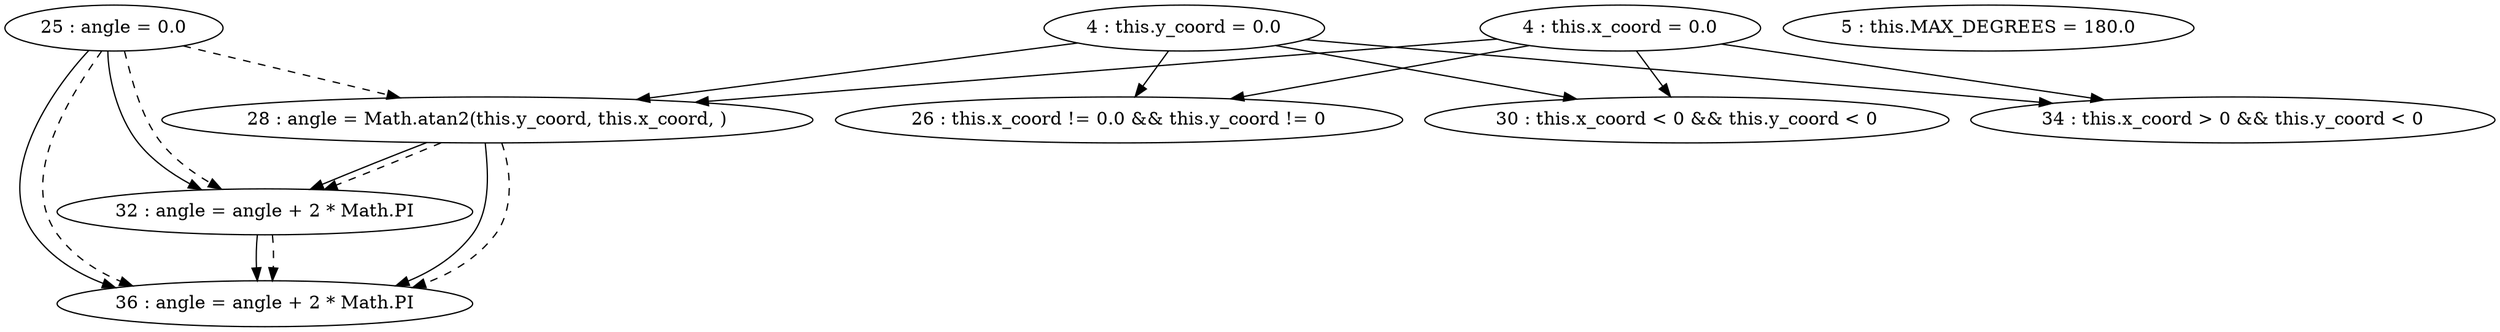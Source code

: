 digraph G {
"4 : this.x_coord = 0.0"
"4 : this.x_coord = 0.0" -> "26 : this.x_coord != 0.0 && this.y_coord != 0"
"4 : this.x_coord = 0.0" -> "28 : angle = Math.atan2(this.y_coord, this.x_coord, )"
"4 : this.x_coord = 0.0" -> "30 : this.x_coord < 0 && this.y_coord < 0"
"4 : this.x_coord = 0.0" -> "34 : this.x_coord > 0 && this.y_coord < 0"
"4 : this.y_coord = 0.0"
"4 : this.y_coord = 0.0" -> "26 : this.x_coord != 0.0 && this.y_coord != 0"
"4 : this.y_coord = 0.0" -> "28 : angle = Math.atan2(this.y_coord, this.x_coord, )"
"4 : this.y_coord = 0.0" -> "30 : this.x_coord < 0 && this.y_coord < 0"
"4 : this.y_coord = 0.0" -> "34 : this.x_coord > 0 && this.y_coord < 0"
"5 : this.MAX_DEGREES = 180.0"
"25 : angle = 0.0"
"25 : angle = 0.0" -> "36 : angle = angle + 2 * Math.PI"
"25 : angle = 0.0" -> "32 : angle = angle + 2 * Math.PI"
"25 : angle = 0.0" -> "28 : angle = Math.atan2(this.y_coord, this.x_coord, )" [style=dashed]
"25 : angle = 0.0" -> "36 : angle = angle + 2 * Math.PI" [style=dashed]
"25 : angle = 0.0" -> "32 : angle = angle + 2 * Math.PI" [style=dashed]
"26 : this.x_coord != 0.0 && this.y_coord != 0"
"28 : angle = Math.atan2(this.y_coord, this.x_coord, )"
"28 : angle = Math.atan2(this.y_coord, this.x_coord, )" -> "36 : angle = angle + 2 * Math.PI"
"28 : angle = Math.atan2(this.y_coord, this.x_coord, )" -> "32 : angle = angle + 2 * Math.PI"
"28 : angle = Math.atan2(this.y_coord, this.x_coord, )" -> "36 : angle = angle + 2 * Math.PI" [style=dashed]
"28 : angle = Math.atan2(this.y_coord, this.x_coord, )" -> "32 : angle = angle + 2 * Math.PI" [style=dashed]
"30 : this.x_coord < 0 && this.y_coord < 0"
"32 : angle = angle + 2 * Math.PI"
"32 : angle = angle + 2 * Math.PI" -> "36 : angle = angle + 2 * Math.PI"
"32 : angle = angle + 2 * Math.PI" -> "36 : angle = angle + 2 * Math.PI" [style=dashed]
"34 : this.x_coord > 0 && this.y_coord < 0"
"36 : angle = angle + 2 * Math.PI"
}